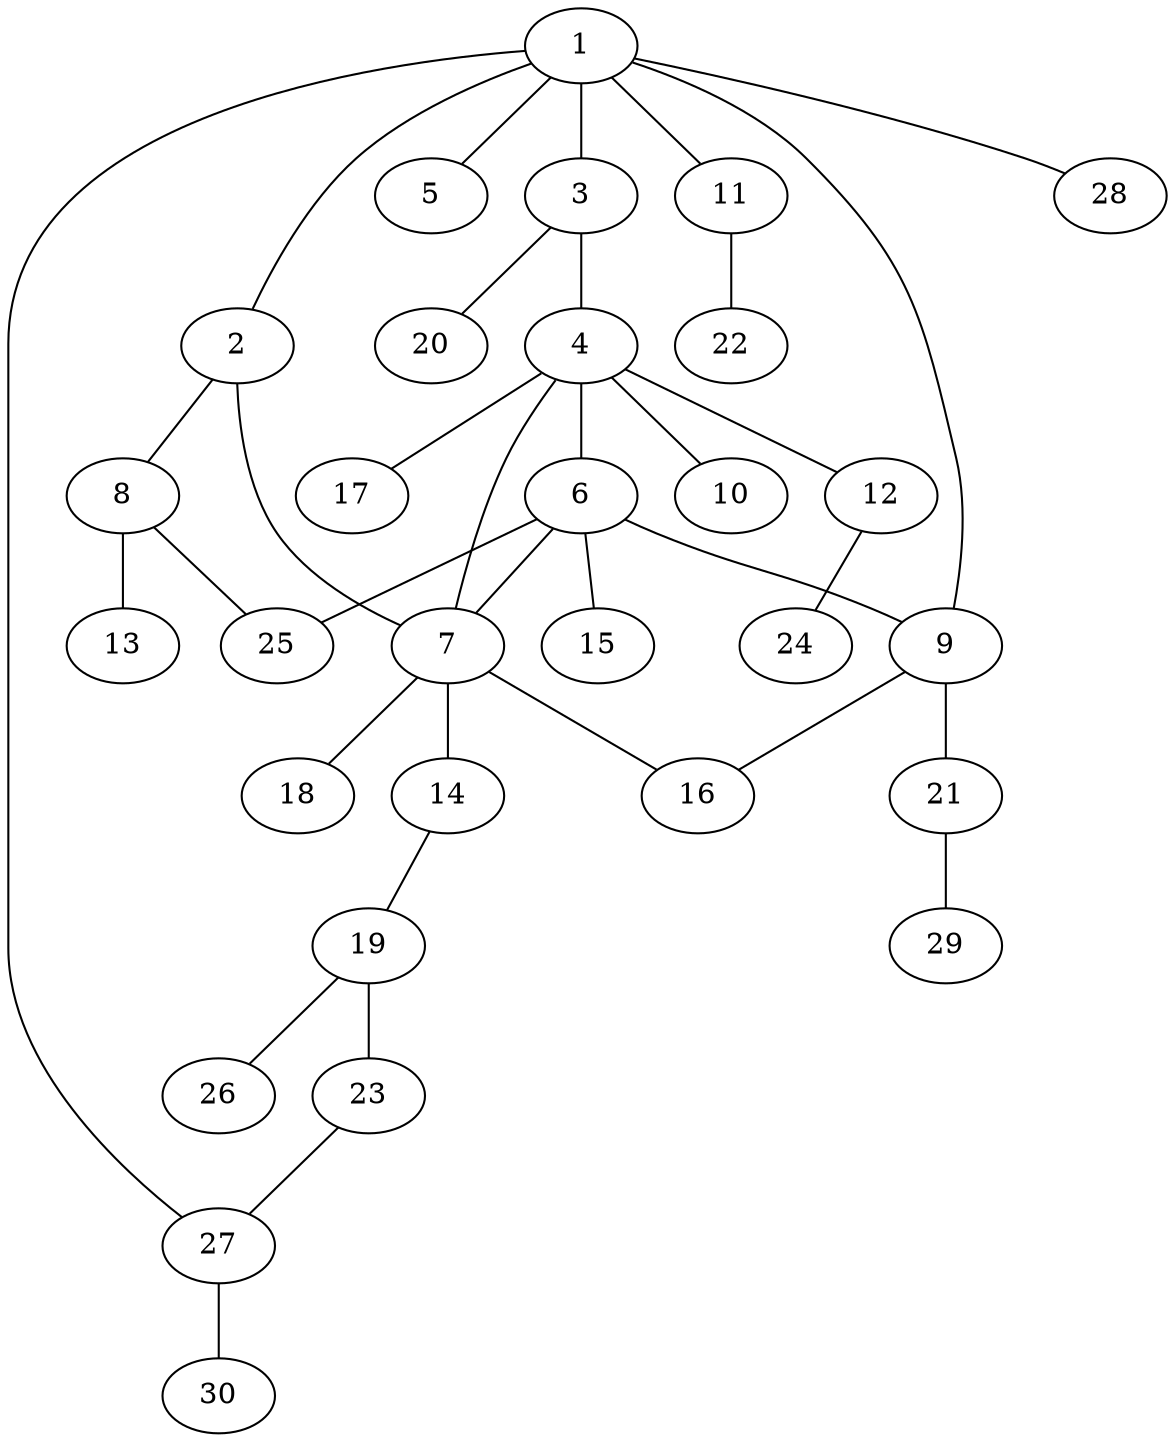 graph graphname {1--2
1--3
1--5
1--9
1--11
1--27
1--28
2--7
2--8
3--4
3--20
4--6
4--7
4--10
4--12
4--17
6--7
6--9
6--15
6--25
7--14
7--16
7--18
8--13
8--25
9--16
9--21
11--22
12--24
14--19
19--23
19--26
21--29
23--27
27--30
}